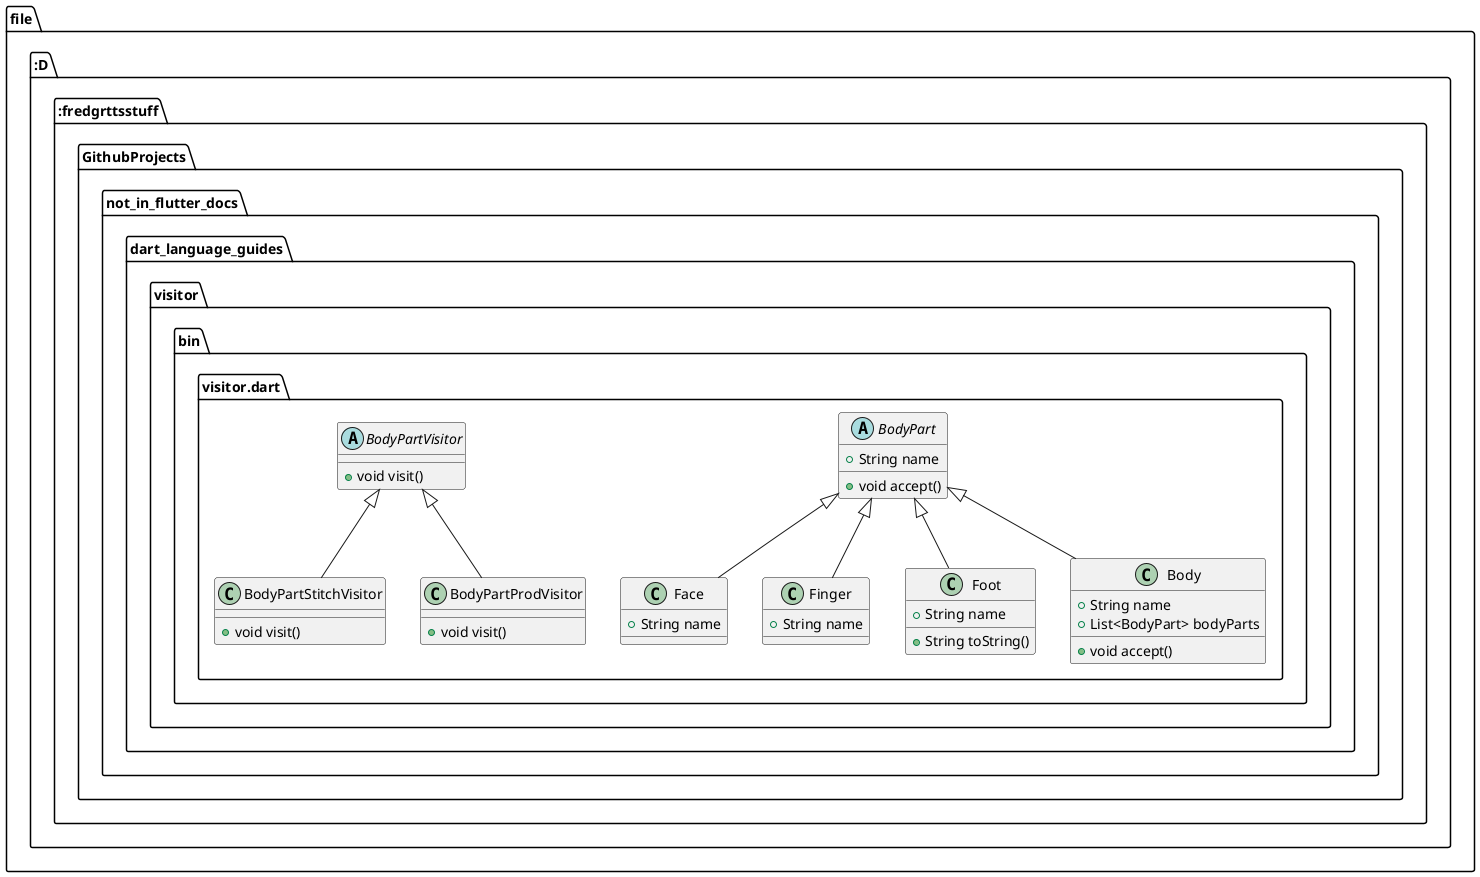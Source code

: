 @startuml
set namespaceSeparator ::

abstract class "file:::::::D:::fredgrttsstuff::GithubProjects::not_in_flutter_docs::dart_language_guides::visitor::bin::visitor.dart::BodyPart" {
  +String name
  +void accept()
}

abstract class "file:::::::D:::fredgrttsstuff::GithubProjects::not_in_flutter_docs::dart_language_guides::visitor::bin::visitor.dart::BodyPartVisitor" {
  +void visit()
}

class "file:::::::D:::fredgrttsstuff::GithubProjects::not_in_flutter_docs::dart_language_guides::visitor::bin::visitor.dart::Face" {
  +String name
}

"file:::::::D:::fredgrttsstuff::GithubProjects::not_in_flutter_docs::dart_language_guides::visitor::bin::visitor.dart::BodyPart" <|-- "file:::::::D:::fredgrttsstuff::GithubProjects::not_in_flutter_docs::dart_language_guides::visitor::bin::visitor.dart::Face"

class "file:::::::D:::fredgrttsstuff::GithubProjects::not_in_flutter_docs::dart_language_guides::visitor::bin::visitor.dart::Finger" {
  +String name
}

"file:::::::D:::fredgrttsstuff::GithubProjects::not_in_flutter_docs::dart_language_guides::visitor::bin::visitor.dart::BodyPart" <|-- "file:::::::D:::fredgrttsstuff::GithubProjects::not_in_flutter_docs::dart_language_guides::visitor::bin::visitor.dart::Finger"

class "file:::::::D:::fredgrttsstuff::GithubProjects::not_in_flutter_docs::dart_language_guides::visitor::bin::visitor.dart::Foot" {
  +String name
  +String toString()
}

"file:::::::D:::fredgrttsstuff::GithubProjects::not_in_flutter_docs::dart_language_guides::visitor::bin::visitor.dart::BodyPart" <|-- "file:::::::D:::fredgrttsstuff::GithubProjects::not_in_flutter_docs::dart_language_guides::visitor::bin::visitor.dart::Foot"

class "file:::::::D:::fredgrttsstuff::GithubProjects::not_in_flutter_docs::dart_language_guides::visitor::bin::visitor.dart::Body" {
  +String name
  +List<BodyPart> bodyParts
  +void accept()
}

"file:::::::D:::fredgrttsstuff::GithubProjects::not_in_flutter_docs::dart_language_guides::visitor::bin::visitor.dart::BodyPart" <|-- "file:::::::D:::fredgrttsstuff::GithubProjects::not_in_flutter_docs::dart_language_guides::visitor::bin::visitor.dart::Body"

class "file:::::::D:::fredgrttsstuff::GithubProjects::not_in_flutter_docs::dart_language_guides::visitor::bin::visitor.dart::BodyPartStitchVisitor" {
  +void visit()
}

"file:::::::D:::fredgrttsstuff::GithubProjects::not_in_flutter_docs::dart_language_guides::visitor::bin::visitor.dart::BodyPartVisitor" <|-- "file:::::::D:::fredgrttsstuff::GithubProjects::not_in_flutter_docs::dart_language_guides::visitor::bin::visitor.dart::BodyPartStitchVisitor"

class "file:::::::D:::fredgrttsstuff::GithubProjects::not_in_flutter_docs::dart_language_guides::visitor::bin::visitor.dart::BodyPartProdVisitor" {
  +void visit()
}

"file:::::::D:::fredgrttsstuff::GithubProjects::not_in_flutter_docs::dart_language_guides::visitor::bin::visitor.dart::BodyPartVisitor" <|-- "file:::::::D:::fredgrttsstuff::GithubProjects::not_in_flutter_docs::dart_language_guides::visitor::bin::visitor.dart::BodyPartProdVisitor"


@enduml